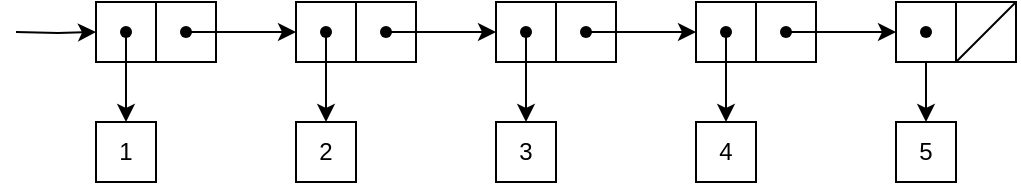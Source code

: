 <mxfile version="21.3.2" type="device">
  <diagram name="Page-1" id="jFEMx681TeEaOXfy0D0k">
    <mxGraphModel dx="1434" dy="711" grid="1" gridSize="10" guides="1" tooltips="1" connect="1" arrows="1" fold="1" page="1" pageScale="1" pageWidth="850" pageHeight="1100" math="0" shadow="0">
      <root>
        <mxCell id="0" />
        <mxCell id="1" parent="0" />
        <mxCell id="-RHoygchYiFBm0QI4CZZ-9" value="1" style="rounded=0;whiteSpace=wrap;html=1;" parent="1" vertex="1">
          <mxGeometry x="180" y="130" width="30" height="30" as="geometry" />
        </mxCell>
        <mxCell id="-RHoygchYiFBm0QI4CZZ-10" value="2" style="rounded=0;whiteSpace=wrap;html=1;" parent="1" vertex="1">
          <mxGeometry x="280" y="130" width="30" height="30" as="geometry" />
        </mxCell>
        <mxCell id="-RHoygchYiFBm0QI4CZZ-34" style="edgeStyle=orthogonalEdgeStyle;rounded=0;orthogonalLoop=1;jettySize=auto;html=1;exitX=1;exitY=0.5;exitDx=0;exitDy=0;entryX=0;entryY=0.5;entryDx=0;entryDy=0;" parent="1" target="-RHoygchYiFBm0QI4CZZ-1" edge="1">
          <mxGeometry relative="1" as="geometry">
            <mxPoint x="140" y="85" as="sourcePoint" />
          </mxGeometry>
        </mxCell>
        <mxCell id="TDdIz3yIHlGSpqmY2lfk-1" value="" style="group" parent="1" vertex="1" connectable="0">
          <mxGeometry x="180" y="70" width="60" height="30" as="geometry" />
        </mxCell>
        <mxCell id="-RHoygchYiFBm0QI4CZZ-1" value="" style="rounded=0;whiteSpace=wrap;html=1;" parent="TDdIz3yIHlGSpqmY2lfk-1" vertex="1">
          <mxGeometry width="30" height="30" as="geometry" />
        </mxCell>
        <mxCell id="-RHoygchYiFBm0QI4CZZ-2" value="" style="rounded=0;whiteSpace=wrap;html=1;" parent="TDdIz3yIHlGSpqmY2lfk-1" vertex="1">
          <mxGeometry x="30" width="30" height="30" as="geometry" />
        </mxCell>
        <mxCell id="-RHoygchYiFBm0QI4CZZ-7" value="" style="shape=waypoint;sketch=0;fillStyle=solid;size=6;pointerEvents=1;points=[];fillColor=none;resizable=0;rotatable=0;perimeter=centerPerimeter;snapToPoint=1;" parent="TDdIz3yIHlGSpqmY2lfk-1" vertex="1">
          <mxGeometry x="5" y="5" width="20" height="20" as="geometry" />
        </mxCell>
        <mxCell id="-RHoygchYiFBm0QI4CZZ-8" value="" style="shape=waypoint;sketch=0;fillStyle=solid;size=6;pointerEvents=1;points=[];fillColor=none;resizable=0;rotatable=0;perimeter=centerPerimeter;snapToPoint=1;" parent="TDdIz3yIHlGSpqmY2lfk-1" vertex="1">
          <mxGeometry x="35" y="5" width="20" height="20" as="geometry" />
        </mxCell>
        <mxCell id="TDdIz3yIHlGSpqmY2lfk-2" value="" style="group" parent="1" vertex="1" connectable="0">
          <mxGeometry x="280" y="70" width="60" height="30" as="geometry" />
        </mxCell>
        <mxCell id="TDdIz3yIHlGSpqmY2lfk-3" value="" style="rounded=0;whiteSpace=wrap;html=1;" parent="TDdIz3yIHlGSpqmY2lfk-2" vertex="1">
          <mxGeometry width="30" height="30" as="geometry" />
        </mxCell>
        <mxCell id="TDdIz3yIHlGSpqmY2lfk-4" value="" style="rounded=0;whiteSpace=wrap;html=1;" parent="TDdIz3yIHlGSpqmY2lfk-2" vertex="1">
          <mxGeometry x="30" width="30" height="30" as="geometry" />
        </mxCell>
        <mxCell id="TDdIz3yIHlGSpqmY2lfk-5" value="" style="shape=waypoint;sketch=0;fillStyle=solid;size=6;pointerEvents=1;points=[];fillColor=none;resizable=0;rotatable=0;perimeter=centerPerimeter;snapToPoint=1;" parent="TDdIz3yIHlGSpqmY2lfk-2" vertex="1">
          <mxGeometry x="5" y="5" width="20" height="20" as="geometry" />
        </mxCell>
        <mxCell id="TDdIz3yIHlGSpqmY2lfk-6" value="" style="shape=waypoint;sketch=0;fillStyle=solid;size=6;pointerEvents=1;points=[];fillColor=none;resizable=0;rotatable=0;perimeter=centerPerimeter;snapToPoint=1;" parent="TDdIz3yIHlGSpqmY2lfk-2" vertex="1">
          <mxGeometry x="35" y="5" width="20" height="20" as="geometry" />
        </mxCell>
        <mxCell id="TDdIz3yIHlGSpqmY2lfk-7" value="" style="group" parent="1" vertex="1" connectable="0">
          <mxGeometry x="380" y="70" width="60" height="30" as="geometry" />
        </mxCell>
        <mxCell id="TDdIz3yIHlGSpqmY2lfk-8" value="" style="rounded=0;whiteSpace=wrap;html=1;" parent="TDdIz3yIHlGSpqmY2lfk-7" vertex="1">
          <mxGeometry width="30" height="30" as="geometry" />
        </mxCell>
        <mxCell id="TDdIz3yIHlGSpqmY2lfk-9" value="" style="rounded=0;whiteSpace=wrap;html=1;" parent="TDdIz3yIHlGSpqmY2lfk-7" vertex="1">
          <mxGeometry x="30" width="30" height="30" as="geometry" />
        </mxCell>
        <mxCell id="TDdIz3yIHlGSpqmY2lfk-10" value="" style="shape=waypoint;sketch=0;fillStyle=solid;size=6;pointerEvents=1;points=[];fillColor=none;resizable=0;rotatable=0;perimeter=centerPerimeter;snapToPoint=1;" parent="TDdIz3yIHlGSpqmY2lfk-7" vertex="1">
          <mxGeometry x="5" y="5" width="20" height="20" as="geometry" />
        </mxCell>
        <mxCell id="TDdIz3yIHlGSpqmY2lfk-11" value="" style="shape=waypoint;sketch=0;fillStyle=solid;size=6;pointerEvents=1;points=[];fillColor=none;resizable=0;rotatable=0;perimeter=centerPerimeter;snapToPoint=1;" parent="TDdIz3yIHlGSpqmY2lfk-7" vertex="1">
          <mxGeometry x="35" y="5" width="20" height="20" as="geometry" />
        </mxCell>
        <mxCell id="TDdIz3yIHlGSpqmY2lfk-19" value="" style="group" parent="1" vertex="1" connectable="0">
          <mxGeometry x="580" y="70" width="60" height="30" as="geometry" />
        </mxCell>
        <mxCell id="TDdIz3yIHlGSpqmY2lfk-20" value="" style="rounded=0;whiteSpace=wrap;html=1;" parent="TDdIz3yIHlGSpqmY2lfk-19" vertex="1">
          <mxGeometry width="30" height="30" as="geometry" />
        </mxCell>
        <mxCell id="TDdIz3yIHlGSpqmY2lfk-21" value="" style="rounded=0;whiteSpace=wrap;html=1;" parent="TDdIz3yIHlGSpqmY2lfk-19" vertex="1">
          <mxGeometry x="30" width="30" height="30" as="geometry" />
        </mxCell>
        <mxCell id="TDdIz3yIHlGSpqmY2lfk-22" value="" style="shape=waypoint;sketch=0;fillStyle=solid;size=6;pointerEvents=1;points=[];fillColor=none;resizable=0;rotatable=0;perimeter=centerPerimeter;snapToPoint=1;" parent="TDdIz3yIHlGSpqmY2lfk-19" vertex="1">
          <mxGeometry x="5" y="5" width="20" height="20" as="geometry" />
        </mxCell>
        <mxCell id="TDdIz3yIHlGSpqmY2lfk-24" style="edgeStyle=orthogonalEdgeStyle;rounded=0;orthogonalLoop=1;jettySize=auto;html=1;entryX=0;entryY=0.5;entryDx=0;entryDy=0;" parent="1" source="TDdIz3yIHlGSpqmY2lfk-6" target="TDdIz3yIHlGSpqmY2lfk-8" edge="1">
          <mxGeometry relative="1" as="geometry" />
        </mxCell>
        <mxCell id="TDdIz3yIHlGSpqmY2lfk-25" style="edgeStyle=orthogonalEdgeStyle;rounded=0;orthogonalLoop=1;jettySize=auto;html=1;exitX=0.5;exitY=0.5;exitDx=0;exitDy=0;entryX=0;entryY=0.5;entryDx=0;entryDy=0;exitPerimeter=0;" parent="1" source="TDdIz3yIHlGSpqmY2lfk-11" target="TDdIz3yIHlGSpqmY2lfk-15" edge="1">
          <mxGeometry relative="1" as="geometry" />
        </mxCell>
        <mxCell id="TDdIz3yIHlGSpqmY2lfk-28" value="3" style="rounded=0;whiteSpace=wrap;html=1;" parent="1" vertex="1">
          <mxGeometry x="380" y="130" width="30" height="30" as="geometry" />
        </mxCell>
        <mxCell id="TDdIz3yIHlGSpqmY2lfk-31" value="4" style="rounded=0;whiteSpace=wrap;html=1;" parent="1" vertex="1">
          <mxGeometry x="480" y="130" width="30" height="30" as="geometry" />
        </mxCell>
        <mxCell id="TDdIz3yIHlGSpqmY2lfk-32" value="5" style="rounded=0;whiteSpace=wrap;html=1;" parent="1" vertex="1">
          <mxGeometry x="580" y="130" width="30" height="30" as="geometry" />
        </mxCell>
        <mxCell id="TDdIz3yIHlGSpqmY2lfk-33" style="edgeStyle=orthogonalEdgeStyle;rounded=0;orthogonalLoop=1;jettySize=auto;html=1;entryX=0.5;entryY=0;entryDx=0;entryDy=0;" parent="1" source="TDdIz3yIHlGSpqmY2lfk-5" target="-RHoygchYiFBm0QI4CZZ-10" edge="1">
          <mxGeometry relative="1" as="geometry" />
        </mxCell>
        <mxCell id="TDdIz3yIHlGSpqmY2lfk-34" style="edgeStyle=orthogonalEdgeStyle;rounded=0;orthogonalLoop=1;jettySize=auto;html=1;exitX=0.75;exitY=0.5;exitDx=0;exitDy=0;entryX=0.5;entryY=0;entryDx=0;entryDy=0;exitPerimeter=0;" parent="1" source="TDdIz3yIHlGSpqmY2lfk-10" target="TDdIz3yIHlGSpqmY2lfk-28" edge="1">
          <mxGeometry relative="1" as="geometry" />
        </mxCell>
        <mxCell id="TDdIz3yIHlGSpqmY2lfk-36" style="edgeStyle=orthogonalEdgeStyle;rounded=0;orthogonalLoop=1;jettySize=auto;html=1;exitX=0.5;exitY=1;exitDx=0;exitDy=0;entryX=0.5;entryY=0;entryDx=0;entryDy=0;" parent="1" source="TDdIz3yIHlGSpqmY2lfk-20" target="TDdIz3yIHlGSpqmY2lfk-32" edge="1">
          <mxGeometry relative="1" as="geometry" />
        </mxCell>
        <mxCell id="TDdIz3yIHlGSpqmY2lfk-38" value="" style="endArrow=none;html=1;rounded=0;exitX=0;exitY=1;exitDx=0;exitDy=0;" parent="1" source="TDdIz3yIHlGSpqmY2lfk-21" edge="1">
          <mxGeometry width="50" height="50" relative="1" as="geometry">
            <mxPoint x="640" y="200" as="sourcePoint" />
            <mxPoint x="640" y="70" as="targetPoint" />
          </mxGeometry>
        </mxCell>
        <mxCell id="-RHoygchYiFBm0QI4CZZ-3" value="" style="endArrow=classic;html=1;rounded=0;entryX=0.5;entryY=0;entryDx=0;entryDy=0;" parent="1" target="-RHoygchYiFBm0QI4CZZ-9" edge="1">
          <mxGeometry width="50" height="50" relative="1" as="geometry">
            <mxPoint x="195" y="85" as="sourcePoint" />
            <mxPoint x="205" y="140" as="targetPoint" />
          </mxGeometry>
        </mxCell>
        <mxCell id="TDdIz3yIHlGSpqmY2lfk-39" value="" style="group" parent="1" vertex="1" connectable="0">
          <mxGeometry x="480" y="70" width="60" height="30" as="geometry" />
        </mxCell>
        <mxCell id="TDdIz3yIHlGSpqmY2lfk-15" value="" style="rounded=0;whiteSpace=wrap;html=1;container=0;" parent="TDdIz3yIHlGSpqmY2lfk-39" vertex="1">
          <mxGeometry width="30" height="30" as="geometry" />
        </mxCell>
        <mxCell id="TDdIz3yIHlGSpqmY2lfk-16" value="" style="rounded=0;whiteSpace=wrap;html=1;container=0;" parent="TDdIz3yIHlGSpqmY2lfk-39" vertex="1">
          <mxGeometry x="30" width="30" height="30" as="geometry" />
        </mxCell>
        <mxCell id="TDdIz3yIHlGSpqmY2lfk-17" value="" style="shape=waypoint;sketch=0;fillStyle=solid;size=6;pointerEvents=1;points=[];fillColor=none;resizable=0;rotatable=0;perimeter=centerPerimeter;snapToPoint=1;container=0;" parent="TDdIz3yIHlGSpqmY2lfk-39" vertex="1">
          <mxGeometry x="5" y="5" width="20" height="20" as="geometry" />
        </mxCell>
        <mxCell id="TDdIz3yIHlGSpqmY2lfk-18" value="" style="shape=waypoint;sketch=0;fillStyle=solid;size=6;pointerEvents=1;points=[];fillColor=none;resizable=0;rotatable=0;perimeter=centerPerimeter;snapToPoint=1;container=0;" parent="TDdIz3yIHlGSpqmY2lfk-39" vertex="1">
          <mxGeometry x="35" y="5" width="20" height="20" as="geometry" />
        </mxCell>
        <mxCell id="-RHoygchYiFBm0QI4CZZ-5" value="" style="endArrow=classic;html=1;rounded=0;entryX=0;entryY=0.5;entryDx=0;entryDy=0;" parent="1" source="-RHoygchYiFBm0QI4CZZ-8" target="TDdIz3yIHlGSpqmY2lfk-3" edge="1">
          <mxGeometry width="50" height="50" relative="1" as="geometry">
            <mxPoint x="215" y="110" as="sourcePoint" />
            <mxPoint x="280" y="90" as="targetPoint" />
          </mxGeometry>
        </mxCell>
        <mxCell id="TDdIz3yIHlGSpqmY2lfk-26" style="edgeStyle=orthogonalEdgeStyle;rounded=0;orthogonalLoop=1;jettySize=auto;html=1;entryX=0;entryY=0.5;entryDx=0;entryDy=0;" parent="1" source="TDdIz3yIHlGSpqmY2lfk-18" target="TDdIz3yIHlGSpqmY2lfk-20" edge="1">
          <mxGeometry relative="1" as="geometry" />
        </mxCell>
        <mxCell id="TDdIz3yIHlGSpqmY2lfk-35" style="edgeStyle=orthogonalEdgeStyle;rounded=0;orthogonalLoop=1;jettySize=auto;html=1;entryX=0.5;entryY=0;entryDx=0;entryDy=0;" parent="1" source="TDdIz3yIHlGSpqmY2lfk-17" target="TDdIz3yIHlGSpqmY2lfk-31" edge="1">
          <mxGeometry relative="1" as="geometry" />
        </mxCell>
      </root>
    </mxGraphModel>
  </diagram>
</mxfile>
